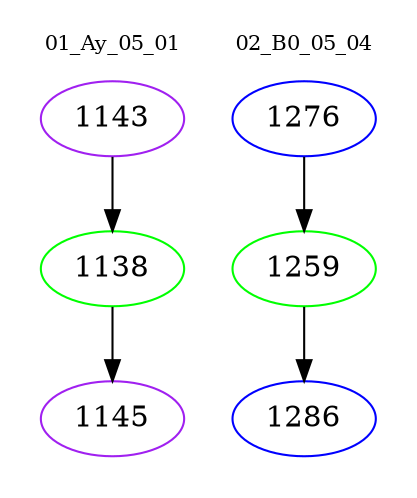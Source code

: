 digraph{
subgraph cluster_0 {
color = white
label = "01_Ay_05_01";
fontsize=10;
T0_1143 [label="1143", color="purple"]
T0_1143 -> T0_1138 [color="black"]
T0_1138 [label="1138", color="green"]
T0_1138 -> T0_1145 [color="black"]
T0_1145 [label="1145", color="purple"]
}
subgraph cluster_1 {
color = white
label = "02_B0_05_04";
fontsize=10;
T1_1276 [label="1276", color="blue"]
T1_1276 -> T1_1259 [color="black"]
T1_1259 [label="1259", color="green"]
T1_1259 -> T1_1286 [color="black"]
T1_1286 [label="1286", color="blue"]
}
}
